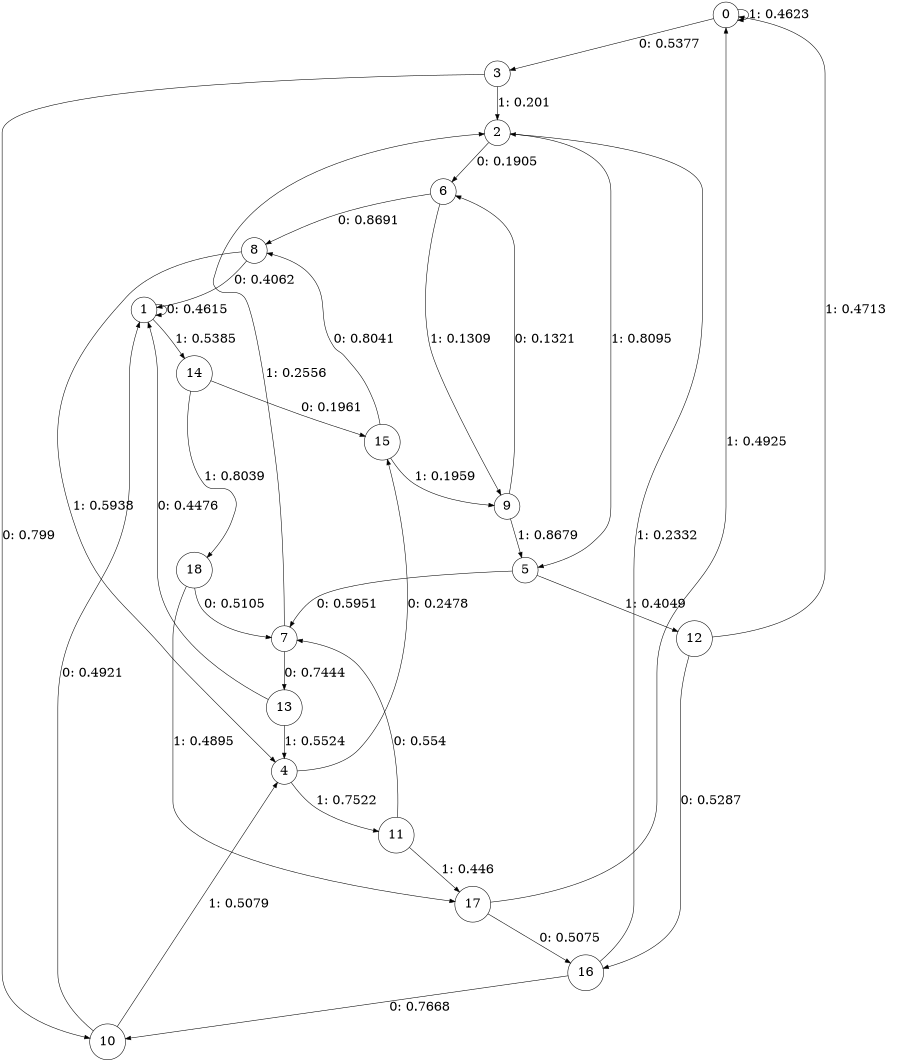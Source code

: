 digraph "ch6randomL5" {
size = "6,8.5";
ratio = "fill";
node [shape = circle];
node [fontsize = 24];
edge [fontsize = 24];
0 -> 3 [label = "0: 0.5377   "];
0 -> 0 [label = "1: 0.4623   "];
1 -> 1 [label = "0: 0.4615   "];
1 -> 14 [label = "1: 0.5385   "];
2 -> 6 [label = "0: 0.1905   "];
2 -> 5 [label = "1: 0.8095   "];
3 -> 10 [label = "0: 0.799    "];
3 -> 2 [label = "1: 0.201    "];
4 -> 15 [label = "0: 0.2478   "];
4 -> 11 [label = "1: 0.7522   "];
5 -> 7 [label = "0: 0.5951   "];
5 -> 12 [label = "1: 0.4049   "];
6 -> 8 [label = "0: 0.8691   "];
6 -> 9 [label = "1: 0.1309   "];
7 -> 13 [label = "0: 0.7444   "];
7 -> 2 [label = "1: 0.2556   "];
8 -> 1 [label = "0: 0.4062   "];
8 -> 4 [label = "1: 0.5938   "];
9 -> 6 [label = "0: 0.1321   "];
9 -> 5 [label = "1: 0.8679   "];
10 -> 1 [label = "0: 0.4921   "];
10 -> 4 [label = "1: 0.5079   "];
11 -> 7 [label = "0: 0.554    "];
11 -> 17 [label = "1: 0.446    "];
12 -> 16 [label = "0: 0.5287   "];
12 -> 0 [label = "1: 0.4713   "];
13 -> 1 [label = "0: 0.4476   "];
13 -> 4 [label = "1: 0.5524   "];
14 -> 15 [label = "0: 0.1961   "];
14 -> 18 [label = "1: 0.8039   "];
15 -> 8 [label = "0: 0.8041   "];
15 -> 9 [label = "1: 0.1959   "];
16 -> 10 [label = "0: 0.7668   "];
16 -> 2 [label = "1: 0.2332   "];
17 -> 16 [label = "0: 0.5075   "];
17 -> 0 [label = "1: 0.4925   "];
18 -> 7 [label = "0: 0.5105   "];
18 -> 17 [label = "1: 0.4895   "];
}